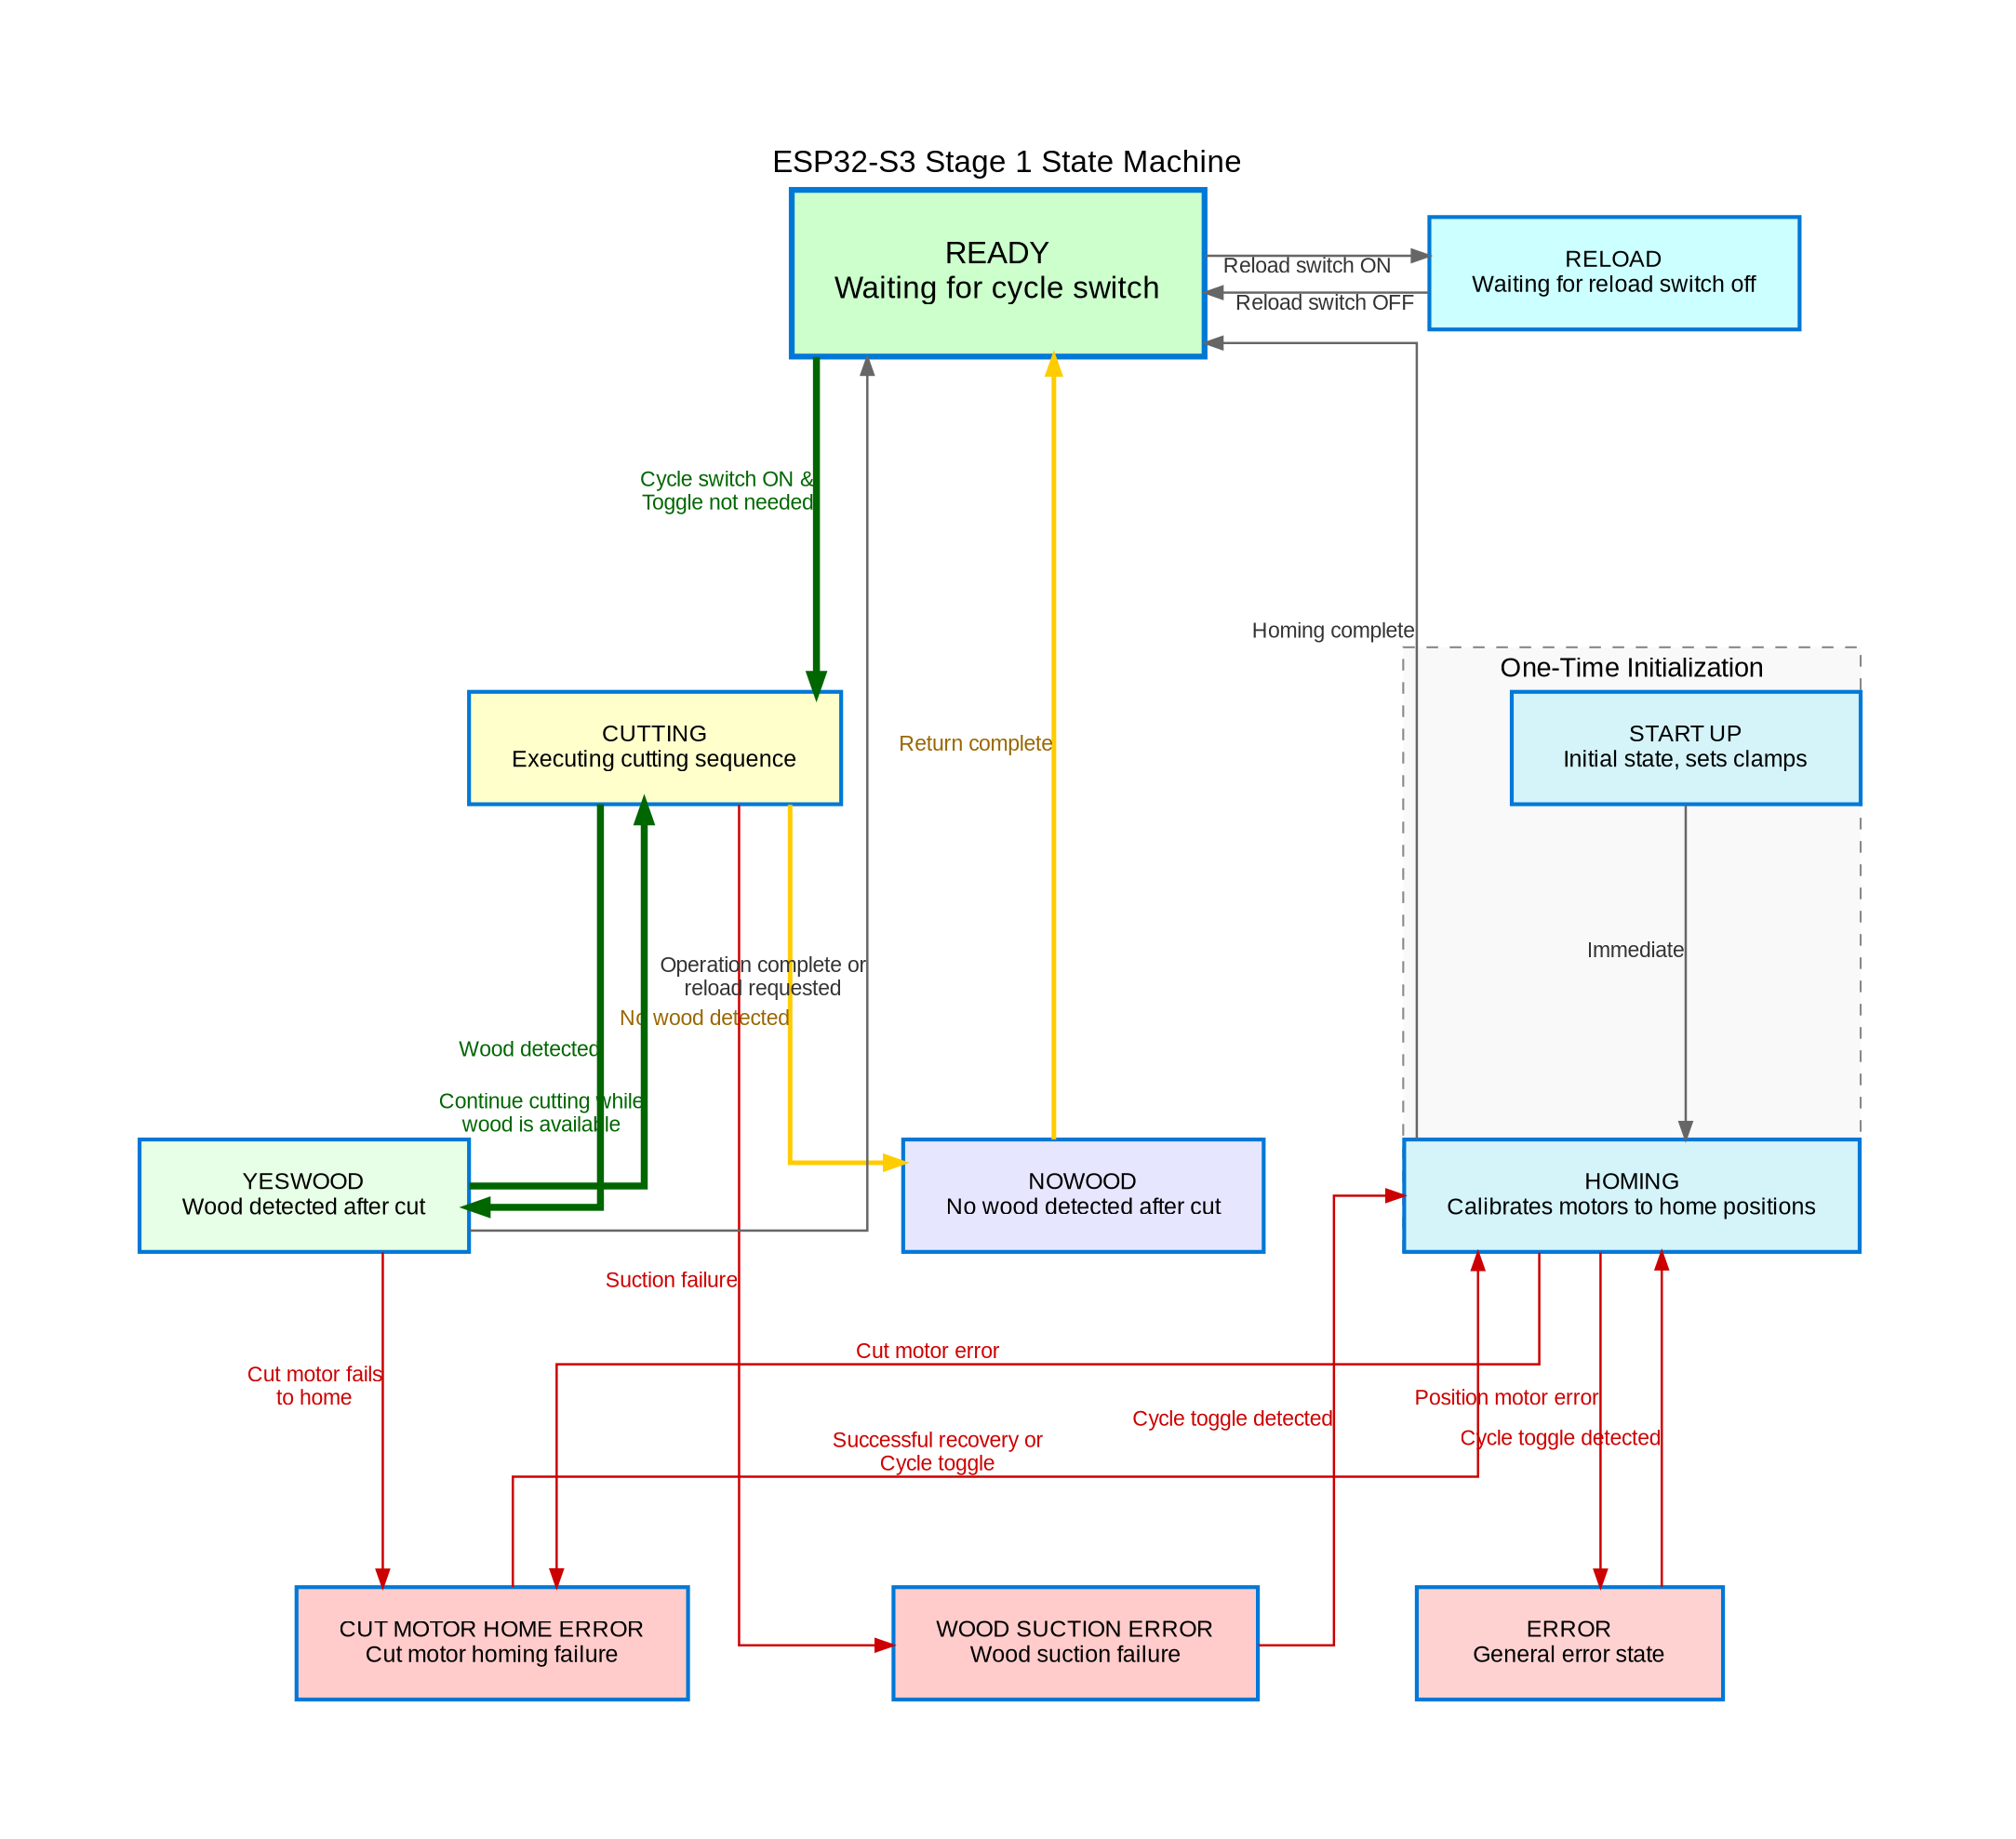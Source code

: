 digraph StateMachine {
    // Basic graph settings for layout
    graph [
        rankdir = TB,         // Top to bottom layout
        fontname = "Arial",
        fontsize = 16,
        nodesep = 0.8,
        ranksep = 1.2,
        splines = ortho,      // Force orthogonal lines with clean 90-degree turns
        margin = 0.5,         // Add some margin to prevent cutoff
        compound = true,      // Allow edges between clusters
        pad = "0.5,0.5"       // Add padding to the entire graph
    ];
    
    // Node styling
    node [
        shape = box,
        style = "filled",
        fontname = "Arial",
        fontsize = 12,
        fillcolor = "#E0F4FF",
        color = "#0078D7",
        penwidth = 2.0,
        margin = "0.3,0.2",   // Add internal margin to prevent text cutoff
        height = 0.8          // Fixed height for consistency
    ];
    
    // Edge styling 
    edge [
        fontname = "Arial",
        fontsize = 11,
        color = "#666666",
        penwidth = 1.2,
        arrowsize = 0.9,
        labeldistance = 2.0,   // Increase distance for external labels
        labelangle = 0,        // Keep labels horizontal
        decorate = false,      // Don't decorate the line
        labelfloat = true      // Makes labels float away from lines
    ];
    
    // Title
    labelloc = "t";
    label = "ESP32-S3 Stage 1 State Machine";
    
    // State nodes with descriptive labels
    START_UP [label="START UP\nInitial state, sets clamps", fillcolor="#D4F4FA", width=2.5];
    HOMING [label="HOMING\nCalibrates motors to home positions", fillcolor="#D4F4FA", width=2.5];
    READY [label="READY\nWaiting for cycle switch", fillcolor="#CCFFCC", fontsize=16, width=2.0, height=1.2, penwidth=3.0];
    RELOAD [label="RELOAD\nWaiting for reload switch off", fillcolor="#CCFFFF", width=2.2];
    CUTTING [label="CUTTING\nExecuting cutting sequence", fillcolor="#FFFFCC", width=2.2];
    YESWOOD [label="YESWOOD\nWood detected after cut", fillcolor="#E6FFE6", width=2.2];
    NOWOOD [label="NOWOOD\nNo wood detected after cut", fillcolor="#E6E6FF", width=2.2];
    ERROR [label="ERROR\nGeneral error state", fillcolor="#FFD2D2", width=2.2];
    WOOD_SUCTION_ERROR [label="WOOD SUCTION ERROR\nWood suction failure", fillcolor="#FFCCCB", width=2.5];
    CUT_MOTOR_HOME_ERROR [label="CUT MOTOR HOME ERROR\nCut motor homing failure", fillcolor="#FFCCCB", width=2.5];
    
    // Define initialization section
    subgraph cluster_init {
        label = "One-Time Initialization";
        style = "dashed";
        color = "#888888";
        fontsize = 14;
        bgcolor = "#F9F9F9";
        START_UP; HOMING;
    }
    
    // Transition edges with styled labels
    START_UP -> HOMING [xlabel="Immediate", fontcolor="#333333", minlen=2];
    
    HOMING -> READY [xlabel="Homing complete", fontcolor="#333333", minlen=2];
    HOMING -> ERROR [xlabel="Position motor error", color="#CC0000", fontcolor="#CC0000", minlen=2];
    HOMING -> CUT_MOTOR_HOME_ERROR [xlabel="Cut motor error", color="#CC0000", fontcolor="#CC0000", minlen=2];
    
    READY -> RELOAD [xlabel="Reload switch ON", fontcolor="#333333", minlen=2];
    READY -> CUTTING [xlabel="Cycle switch ON &\nToggle not needed", color="#006600", penwidth=3.6, fontcolor="#006600", minlen=2];
    
    RELOAD -> READY [xlabel="Reload switch OFF", fontcolor="#333333", minlen=2];
    
    CUTTING -> YESWOOD [xlabel="Wood detected", color="#006600", penwidth=3.6, fontcolor="#006600", minlen=2];
    CUTTING -> NOWOOD [xlabel="No wood detected", color="#FFCC00", penwidth=2.4, fontcolor="#996600", minlen=2];
    CUTTING -> WOOD_SUCTION_ERROR [xlabel="Suction failure", color="#CC0000", fontcolor="#CC0000", minlen=2];
    
    YESWOOD -> READY [xlabel="Operation complete or\nreload requested", fontcolor="#333333", minlen=2];
    YESWOOD -> CUTTING [xlabel="Continue cutting while\nwood is available", color="#006600", penwidth=3.6, fontcolor="#006600", minlen=2];
    YESWOOD -> CUT_MOTOR_HOME_ERROR [xlabel="Cut motor fails\nto home", color="#CC0000", fontcolor="#CC0000", minlen=2];
    
    NOWOOD -> READY [xlabel="Return complete", color="#FFCC00", penwidth=2.4, fontcolor="#996600", minlen=2];
    
    ERROR -> HOMING [xlabel="Cycle toggle detected", color="#CC0000", fontcolor="#CC0000", minlen=2];
    WOOD_SUCTION_ERROR -> HOMING [xlabel="Cycle toggle detected", color="#CC0000", fontcolor="#CC0000", minlen=2];
    CUT_MOTOR_HOME_ERROR -> HOMING [xlabel="Successful recovery or\nCycle toggle", color="#CC0000", fontcolor="#CC0000", minlen=2];
    
    // Layout constraints
    { rank=same; READY RELOAD }
    { rank=same; YESWOOD NOWOOD }
    { rank=same; ERROR WOOD_SUCTION_ERROR CUT_MOTOR_HOME_ERROR }
} 